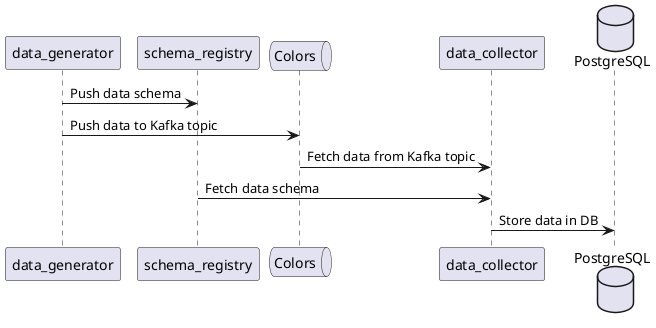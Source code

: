 @startuml
participant data_generator as data_generator
participant schema_registry as schema_registry

queue       Colors       as Colors
participant data_collector as data_collector
database    PostgreSQL    as PostgreSQL

data_generator -> schema_registry: Push data schema
data_generator -> Colors : Push data to Kafka topic
data_collector <- Colors : Fetch data from Kafka topic
data_collector <- schema_registry : Fetch data schema
data_collector -> PostgreSQL : Store data in DB

@enduml